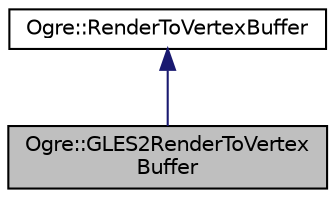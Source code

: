 digraph "Ogre::GLES2RenderToVertexBuffer"
{
  bgcolor="transparent";
  edge [fontname="Helvetica",fontsize="10",labelfontname="Helvetica",labelfontsize="10"];
  node [fontname="Helvetica",fontsize="10",shape=record];
  Node0 [label="Ogre::GLES2RenderToVertex\lBuffer",height=0.2,width=0.4,color="black", fillcolor="grey75", style="filled", fontcolor="black"];
  Node1 -> Node0 [dir="back",color="midnightblue",fontsize="10",style="solid",fontname="Helvetica"];
  Node1 [label="Ogre::RenderToVertexBuffer",height=0.2,width=0.4,color="black",URL="$class_ogre_1_1_render_to_vertex_buffer.html",tooltip="An object which renders geometry to a vertex. "];
}
